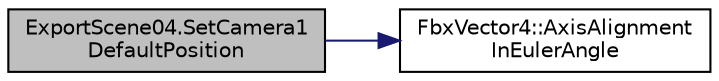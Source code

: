 digraph "ExportScene04.SetCamera1DefaultPosition"
{
  edge [fontname="Helvetica",fontsize="10",labelfontname="Helvetica",labelfontsize="10"];
  node [fontname="Helvetica",fontsize="10",shape=record];
  rankdir="LR";
  Node45 [label="ExportScene04.SetCamera1\lDefaultPosition",height=0.2,width=0.4,color="black", fillcolor="grey75", style="filled", fontcolor="black"];
  Node45 -> Node46 [color="midnightblue",fontsize="10",style="solid",fontname="Helvetica"];
  Node46 [label="FbxVector4::AxisAlignment\lInEulerAngle",height=0.2,width=0.4,color="black", fillcolor="white", style="filled",URL="$class_fbx_vector4.html#a4c3afde83799eb1ebd515d16d53ffd63"];
}
